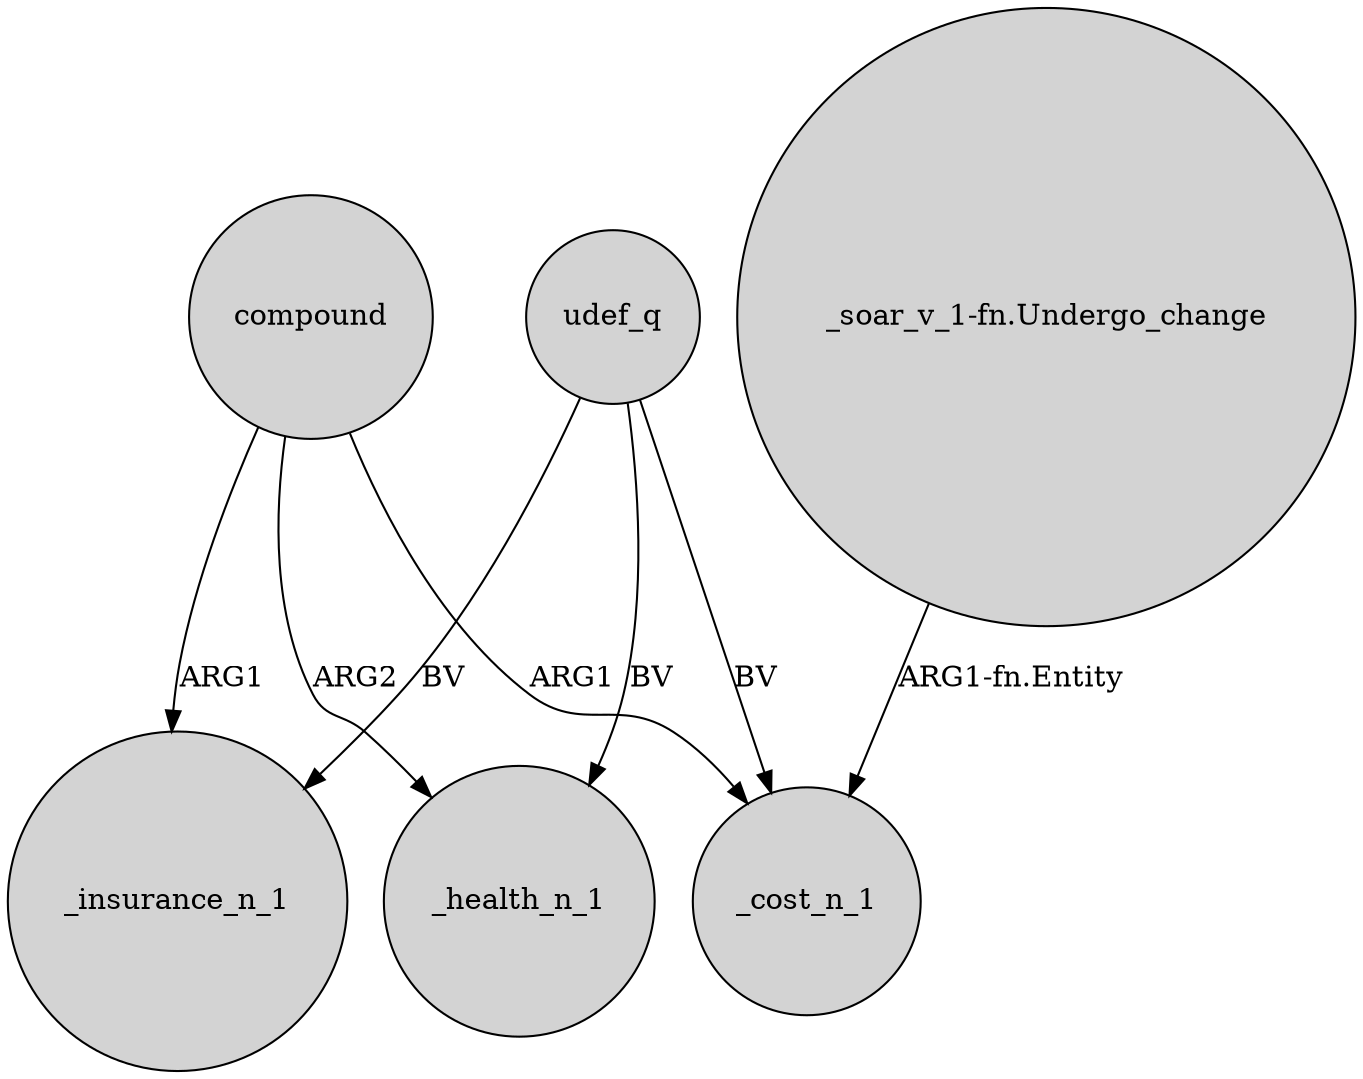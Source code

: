digraph {
	node [shape=circle style=filled]
	udef_q -> _health_n_1 [label=BV]
	compound -> _insurance_n_1 [label=ARG1]
	udef_q -> _insurance_n_1 [label=BV]
	compound -> _cost_n_1 [label=ARG1]
	compound -> _health_n_1 [label=ARG2]
	"_soar_v_1-fn.Undergo_change" -> _cost_n_1 [label="ARG1-fn.Entity"]
	udef_q -> _cost_n_1 [label=BV]
}

